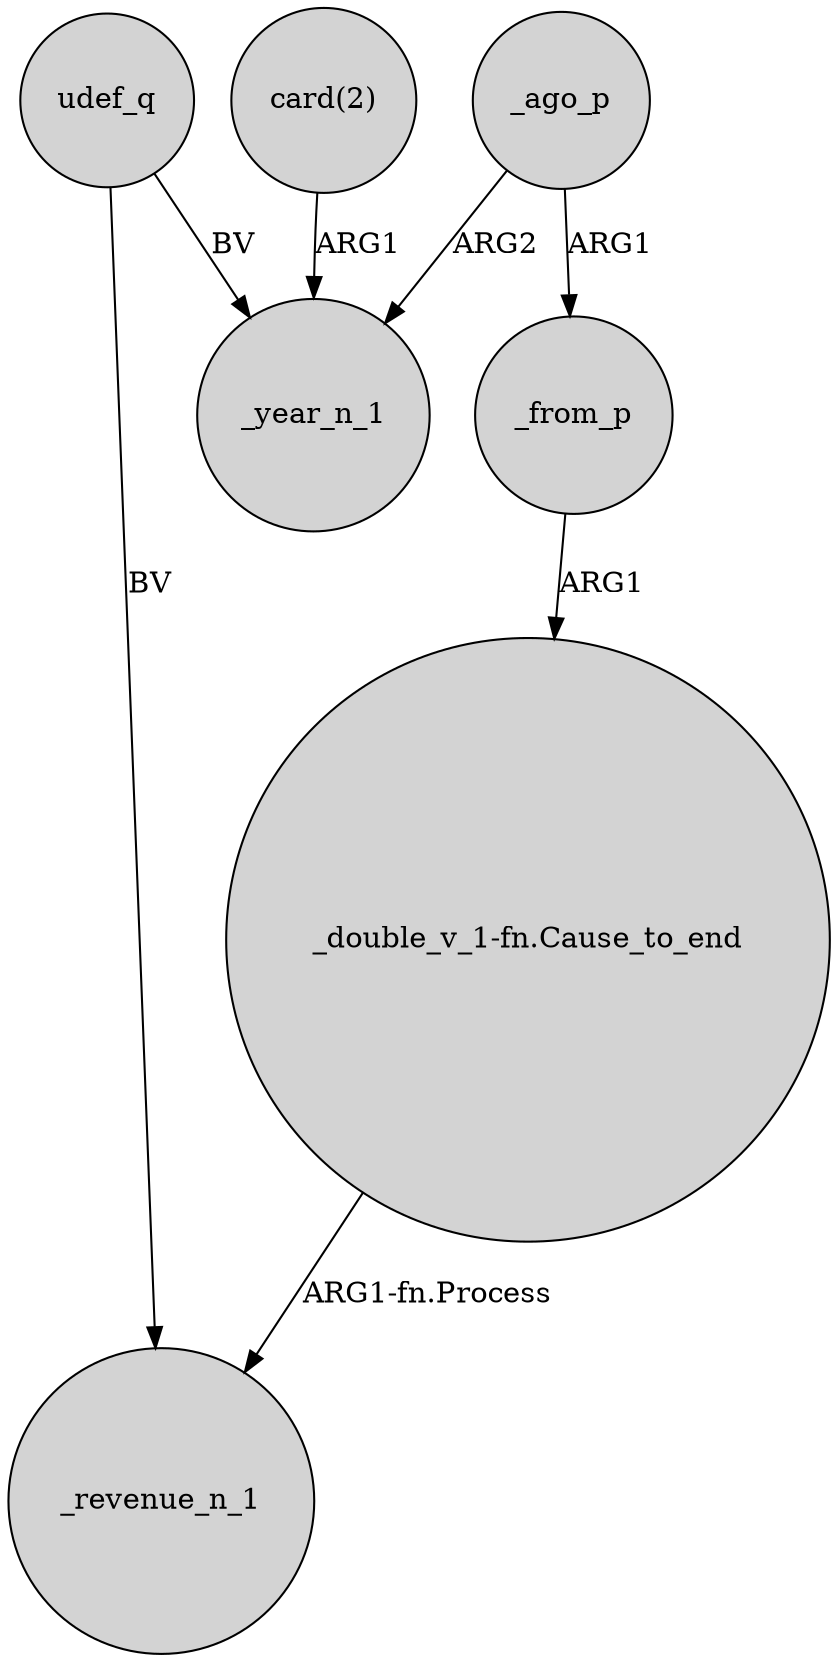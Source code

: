 digraph {
	node [shape=circle style=filled]
	"_double_v_1-fn.Cause_to_end" -> _revenue_n_1 [label="ARG1-fn.Process"]
	udef_q -> _year_n_1 [label=BV]
	_from_p -> "_double_v_1-fn.Cause_to_end" [label=ARG1]
	"card(2)" -> _year_n_1 [label=ARG1]
	_ago_p -> _from_p [label=ARG1]
	udef_q -> _revenue_n_1 [label=BV]
	_ago_p -> _year_n_1 [label=ARG2]
}
